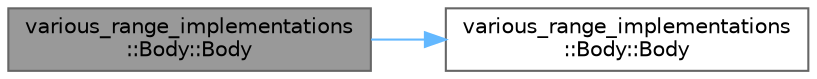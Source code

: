 digraph "various_range_implementations::Body::Body"
{
 // LATEX_PDF_SIZE
  bgcolor="transparent";
  edge [fontname=Helvetica,fontsize=10,labelfontname=Helvetica,labelfontsize=10];
  node [fontname=Helvetica,fontsize=10,shape=box,height=0.2,width=0.4];
  rankdir="LR";
  Node1 [id="Node000001",label="various_range_implementations\l::Body::Body",height=0.2,width=0.4,color="gray40", fillcolor="grey60", style="filled", fontcolor="black",tooltip=" "];
  Node1 -> Node2 [id="edge1_Node000001_Node000002",color="steelblue1",style="solid",tooltip=" "];
  Node2 [id="Node000002",label="various_range_implementations\l::Body::Body",height=0.2,width=0.4,color="grey40", fillcolor="white", style="filled",URL="$classvarious__range__implementations_1_1_body.html#a20451311f8f59f393a3dd2f42f23dc69",tooltip=" "];
}
